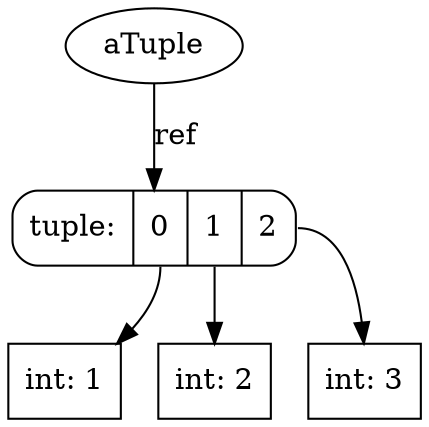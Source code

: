 digraph G {
    overlap=false;

    name3412448 [label="aTuple", shape="ellipse"];
    tuple3390520 [label="tuple: | <0> 0|<1> 1|<2> 2", shape="Mrecord"];
    int8402312 [label="int: 1", shape="box"];
    int8402300 [label="int: 2", shape="box"];
    int8402288 [label="int: 3", shape="box"];

    tuple3390520:0 -> int8402312 [label=""];
    tuple3390520:1 -> int8402300 [label=""];
    tuple3390520:2 -> int8402288 [label=""];
    name3412448 -> tuple3390520 [label="ref"];

}
